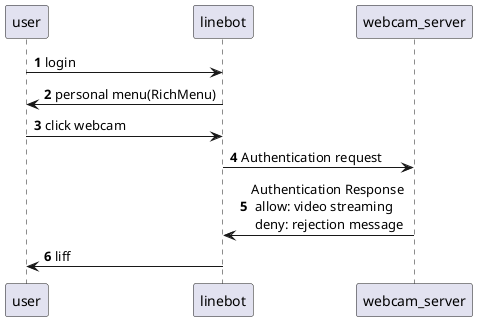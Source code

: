 @startuml
autonumber
user->linebot:login
linebot->user:personal menu(RichMenu)
user->linebot:click webcam
linebot->webcam_server:Authentication request
webcam_server->linebot:Authentication Response \n allow: video streaming \n deny: rejection message
linebot->user:liff

@enduml